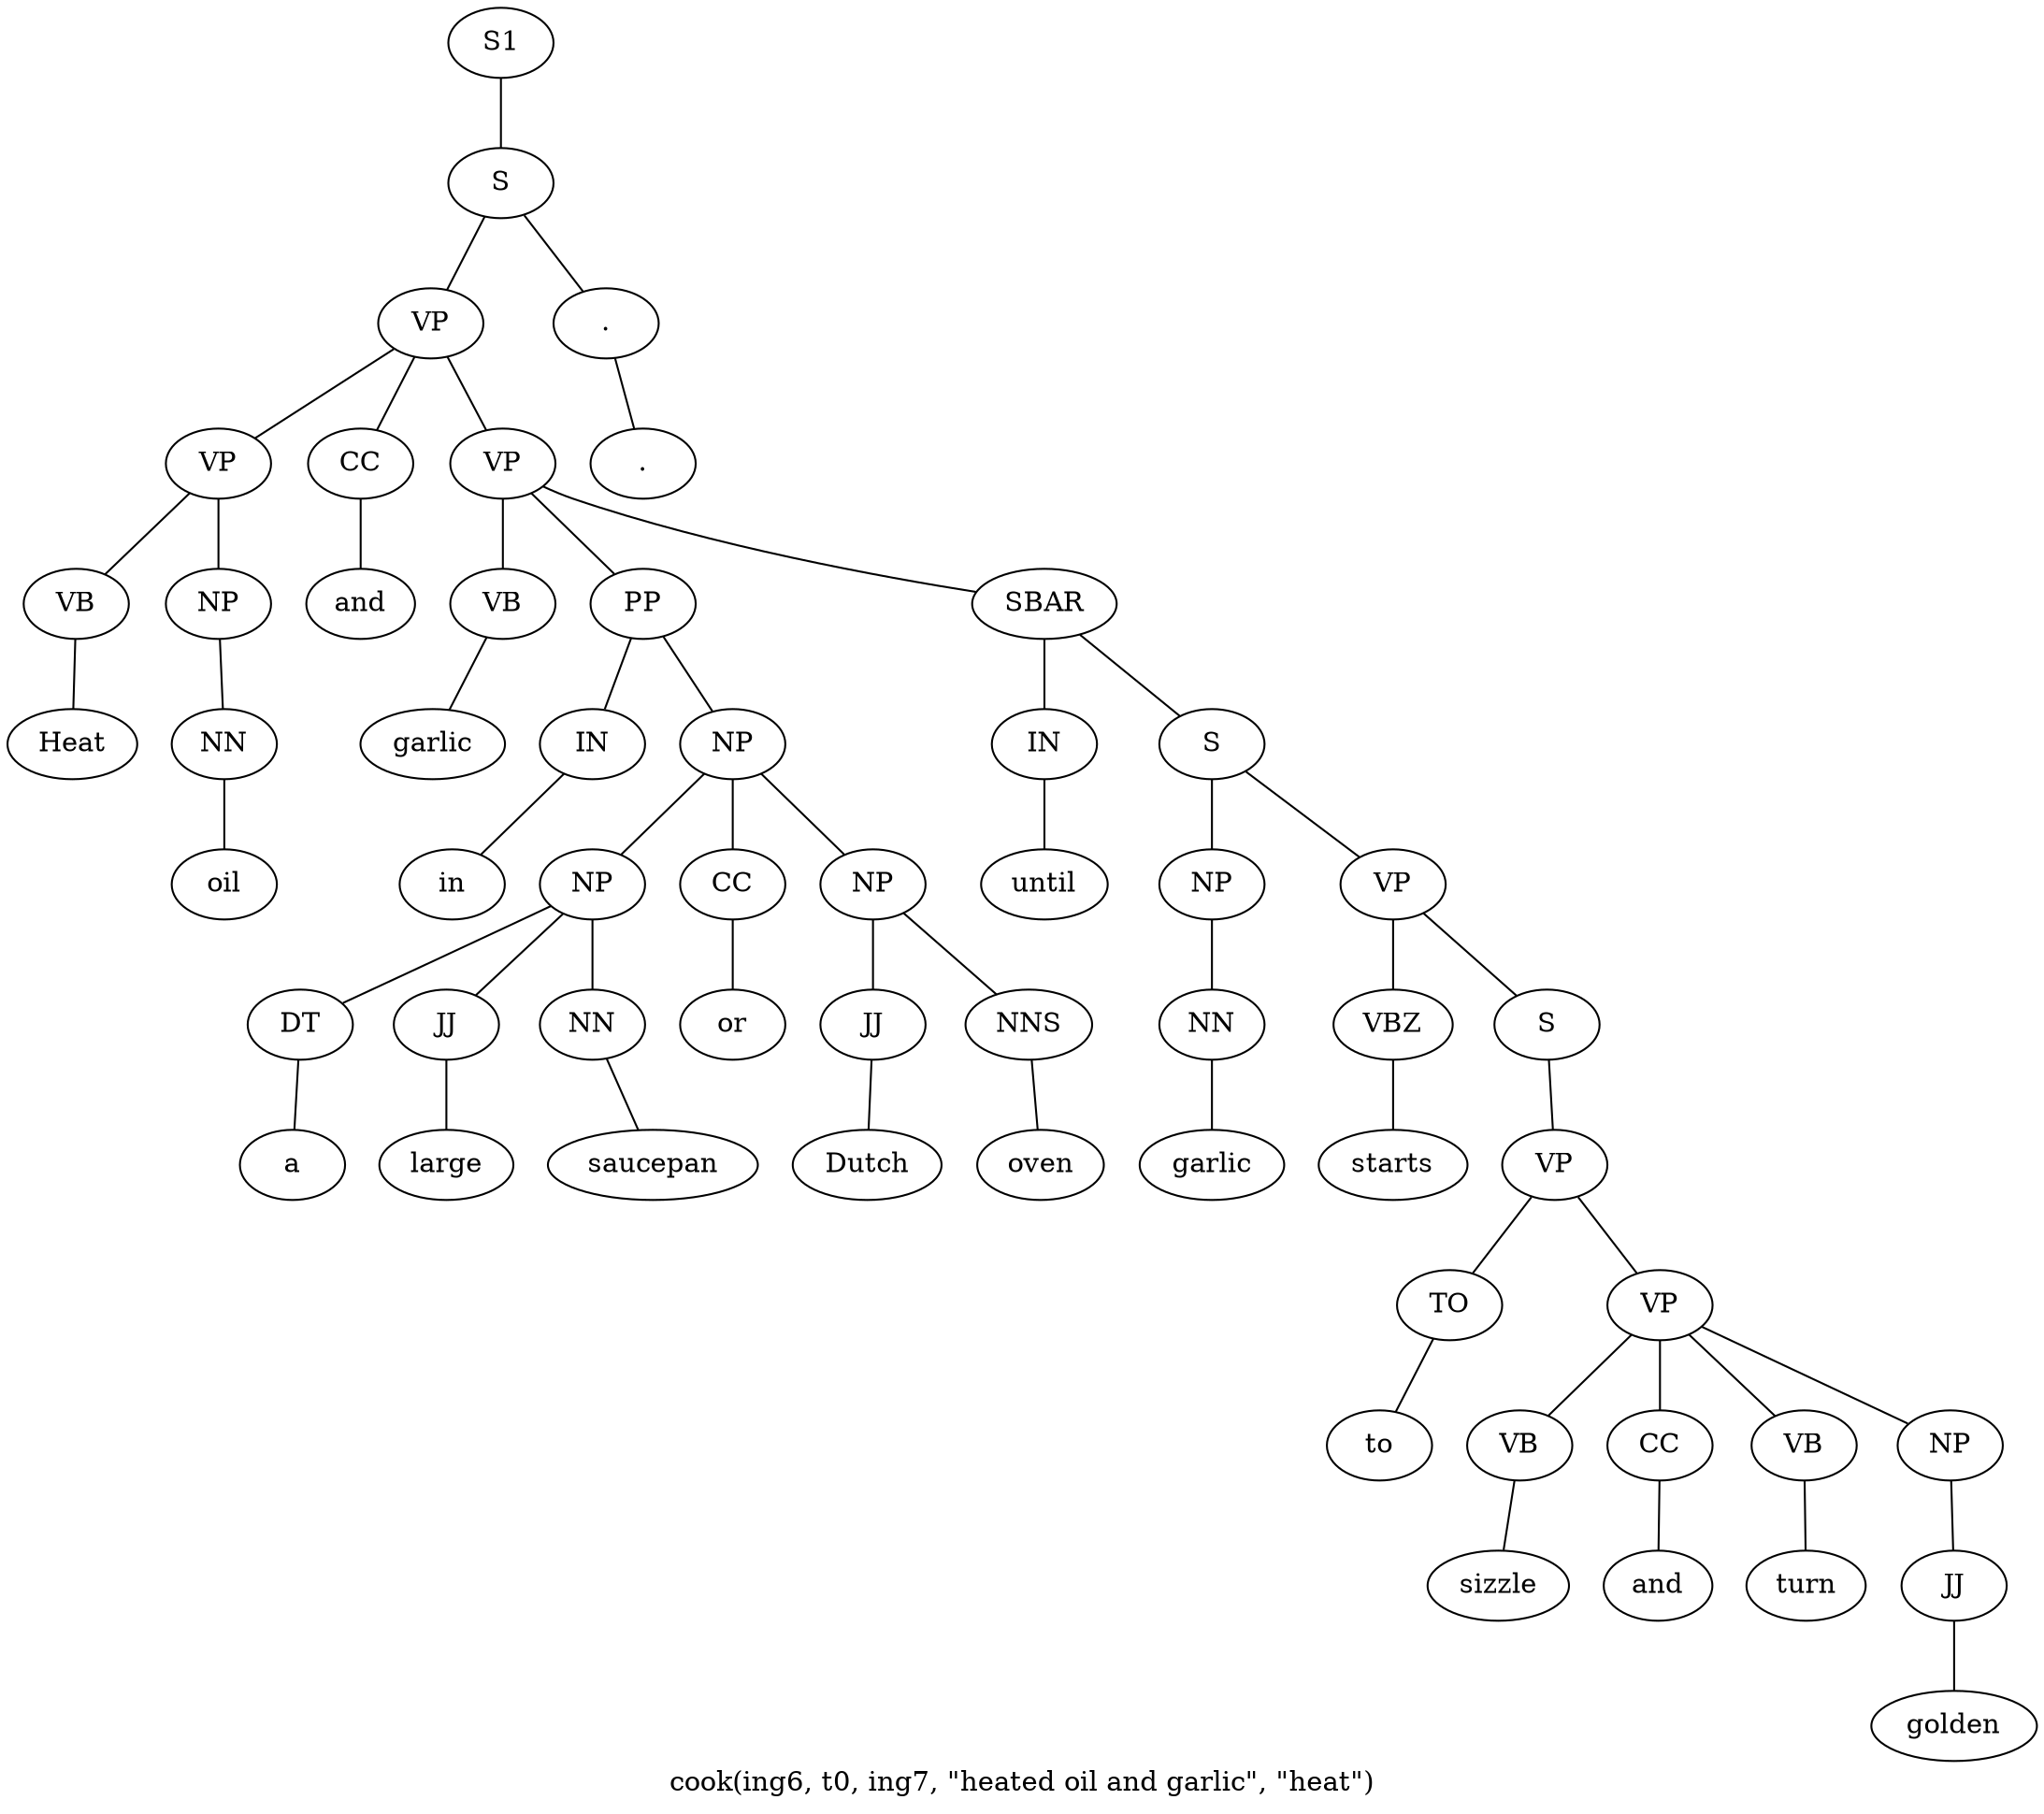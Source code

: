graph SyntaxGraph {
	label = "cook(ing6, t0, ing7, \"heated oil and garlic\", \"heat\")";
	Node0 [label="S1"];
	Node1 [label="S"];
	Node2 [label="VP"];
	Node3 [label="VP"];
	Node4 [label="VB"];
	Node5 [label="Heat"];
	Node6 [label="NP"];
	Node7 [label="NN"];
	Node8 [label="oil"];
	Node9 [label="CC"];
	Node10 [label="and"];
	Node11 [label="VP"];
	Node12 [label="VB"];
	Node13 [label="garlic"];
	Node14 [label="PP"];
	Node15 [label="IN"];
	Node16 [label="in"];
	Node17 [label="NP"];
	Node18 [label="NP"];
	Node19 [label="DT"];
	Node20 [label="a"];
	Node21 [label="JJ"];
	Node22 [label="large"];
	Node23 [label="NN"];
	Node24 [label="saucepan"];
	Node25 [label="CC"];
	Node26 [label="or"];
	Node27 [label="NP"];
	Node28 [label="JJ"];
	Node29 [label="Dutch"];
	Node30 [label="NNS"];
	Node31 [label="oven"];
	Node32 [label="SBAR"];
	Node33 [label="IN"];
	Node34 [label="until"];
	Node35 [label="S"];
	Node36 [label="NP"];
	Node37 [label="NN"];
	Node38 [label="garlic"];
	Node39 [label="VP"];
	Node40 [label="VBZ"];
	Node41 [label="starts"];
	Node42 [label="S"];
	Node43 [label="VP"];
	Node44 [label="TO"];
	Node45 [label="to"];
	Node46 [label="VP"];
	Node47 [label="VB"];
	Node48 [label="sizzle"];
	Node49 [label="CC"];
	Node50 [label="and"];
	Node51 [label="VB"];
	Node52 [label="turn"];
	Node53 [label="NP"];
	Node54 [label="JJ"];
	Node55 [label="golden"];
	Node56 [label="."];
	Node57 [label="."];

	Node0 -- Node1;
	Node1 -- Node2;
	Node1 -- Node56;
	Node2 -- Node3;
	Node2 -- Node9;
	Node2 -- Node11;
	Node3 -- Node4;
	Node3 -- Node6;
	Node4 -- Node5;
	Node6 -- Node7;
	Node7 -- Node8;
	Node9 -- Node10;
	Node11 -- Node12;
	Node11 -- Node14;
	Node11 -- Node32;
	Node12 -- Node13;
	Node14 -- Node15;
	Node14 -- Node17;
	Node15 -- Node16;
	Node17 -- Node18;
	Node17 -- Node25;
	Node17 -- Node27;
	Node18 -- Node19;
	Node18 -- Node21;
	Node18 -- Node23;
	Node19 -- Node20;
	Node21 -- Node22;
	Node23 -- Node24;
	Node25 -- Node26;
	Node27 -- Node28;
	Node27 -- Node30;
	Node28 -- Node29;
	Node30 -- Node31;
	Node32 -- Node33;
	Node32 -- Node35;
	Node33 -- Node34;
	Node35 -- Node36;
	Node35 -- Node39;
	Node36 -- Node37;
	Node37 -- Node38;
	Node39 -- Node40;
	Node39 -- Node42;
	Node40 -- Node41;
	Node42 -- Node43;
	Node43 -- Node44;
	Node43 -- Node46;
	Node44 -- Node45;
	Node46 -- Node47;
	Node46 -- Node49;
	Node46 -- Node51;
	Node46 -- Node53;
	Node47 -- Node48;
	Node49 -- Node50;
	Node51 -- Node52;
	Node53 -- Node54;
	Node54 -- Node55;
	Node56 -- Node57;
}